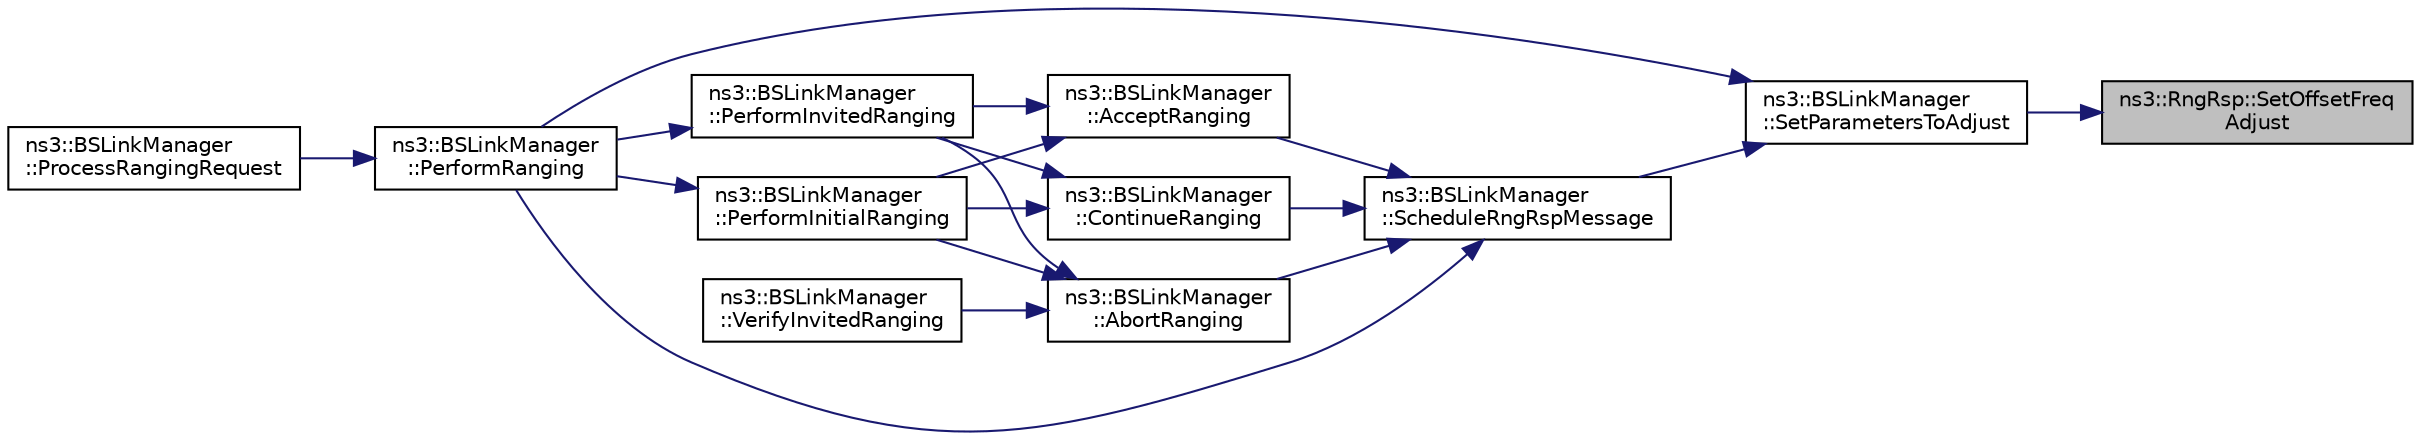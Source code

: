 digraph "ns3::RngRsp::SetOffsetFreqAdjust"
{
 // LATEX_PDF_SIZE
  edge [fontname="Helvetica",fontsize="10",labelfontname="Helvetica",labelfontsize="10"];
  node [fontname="Helvetica",fontsize="10",shape=record];
  rankdir="RL";
  Node1 [label="ns3::RngRsp::SetOffsetFreq\lAdjust",height=0.2,width=0.4,color="black", fillcolor="grey75", style="filled", fontcolor="black",tooltip="set the relative change in transmission frequency that the SS should take in order to better match th..."];
  Node1 -> Node2 [dir="back",color="midnightblue",fontsize="10",style="solid",fontname="Helvetica"];
  Node2 [label="ns3::BSLinkManager\l::SetParametersToAdjust",height=0.2,width=0.4,color="black", fillcolor="white", style="filled",URL="$classns3_1_1_b_s_link_manager.html#aaf3edf52fbc826d504c521f5303f309f",tooltip="Set parameters to adjust function."];
  Node2 -> Node3 [dir="back",color="midnightblue",fontsize="10",style="solid",fontname="Helvetica"];
  Node3 [label="ns3::BSLinkManager\l::PerformRanging",height=0.2,width=0.4,color="black", fillcolor="white", style="filled",URL="$classns3_1_1_b_s_link_manager.html#ae23a1b4507b6fc812727c1ab064c95ae",tooltip="Perform ranging function."];
  Node3 -> Node4 [dir="back",color="midnightblue",fontsize="10",style="solid",fontname="Helvetica"];
  Node4 [label="ns3::BSLinkManager\l::ProcessRangingRequest",height=0.2,width=0.4,color="black", fillcolor="white", style="filled",URL="$classns3_1_1_b_s_link_manager.html#a26c81a16faddfeedbe19e47f4158fbb0",tooltip="process a ranging request message"];
  Node2 -> Node5 [dir="back",color="midnightblue",fontsize="10",style="solid",fontname="Helvetica"];
  Node5 [label="ns3::BSLinkManager\l::ScheduleRngRspMessage",height=0.2,width=0.4,color="black", fillcolor="white", style="filled",URL="$classns3_1_1_b_s_link_manager.html#a80ee98e2b166372c03c840b8904e062a",tooltip="Schedule range response message function."];
  Node5 -> Node6 [dir="back",color="midnightblue",fontsize="10",style="solid",fontname="Helvetica"];
  Node6 [label="ns3::BSLinkManager\l::AbortRanging",height=0.2,width=0.4,color="black", fillcolor="white", style="filled",URL="$classns3_1_1_b_s_link_manager.html#a4ff9f6b3fd2578e415c83f604ab88b4e",tooltip="Abort ranging function."];
  Node6 -> Node7 [dir="back",color="midnightblue",fontsize="10",style="solid",fontname="Helvetica"];
  Node7 [label="ns3::BSLinkManager\l::PerformInitialRanging",height=0.2,width=0.4,color="black", fillcolor="white", style="filled",URL="$classns3_1_1_b_s_link_manager.html#a8c97286c0b9d58f6b175e7f4e82ccd36",tooltip="Perform initial ranging function."];
  Node7 -> Node3 [dir="back",color="midnightblue",fontsize="10",style="solid",fontname="Helvetica"];
  Node6 -> Node8 [dir="back",color="midnightblue",fontsize="10",style="solid",fontname="Helvetica"];
  Node8 [label="ns3::BSLinkManager\l::PerformInvitedRanging",height=0.2,width=0.4,color="black", fillcolor="white", style="filled",URL="$classns3_1_1_b_s_link_manager.html#a094fa709f5eaa532b959808967b65464",tooltip="Perform inivted ranging function."];
  Node8 -> Node3 [dir="back",color="midnightblue",fontsize="10",style="solid",fontname="Helvetica"];
  Node6 -> Node9 [dir="back",color="midnightblue",fontsize="10",style="solid",fontname="Helvetica"];
  Node9 [label="ns3::BSLinkManager\l::VerifyInvitedRanging",height=0.2,width=0.4,color="black", fillcolor="white", style="filled",URL="$classns3_1_1_b_s_link_manager.html#a60a535b46cf80dcc0bfbd5132cb2da85",tooltip="Verifies at the end of an invited ranging interval if SS sent ranging message in it or not."];
  Node5 -> Node10 [dir="back",color="midnightblue",fontsize="10",style="solid",fontname="Helvetica"];
  Node10 [label="ns3::BSLinkManager\l::AcceptRanging",height=0.2,width=0.4,color="black", fillcolor="white", style="filled",URL="$classns3_1_1_b_s_link_manager.html#abeb3786d298e966245b505f706c6c98a",tooltip="Accept ranging function."];
  Node10 -> Node7 [dir="back",color="midnightblue",fontsize="10",style="solid",fontname="Helvetica"];
  Node10 -> Node8 [dir="back",color="midnightblue",fontsize="10",style="solid",fontname="Helvetica"];
  Node5 -> Node11 [dir="back",color="midnightblue",fontsize="10",style="solid",fontname="Helvetica"];
  Node11 [label="ns3::BSLinkManager\l::ContinueRanging",height=0.2,width=0.4,color="black", fillcolor="white", style="filled",URL="$classns3_1_1_b_s_link_manager.html#abb7f2a1602887788e0a8d9346a76fd9c",tooltip="Continue ranging function."];
  Node11 -> Node7 [dir="back",color="midnightblue",fontsize="10",style="solid",fontname="Helvetica"];
  Node11 -> Node8 [dir="back",color="midnightblue",fontsize="10",style="solid",fontname="Helvetica"];
  Node5 -> Node3 [dir="back",color="midnightblue",fontsize="10",style="solid",fontname="Helvetica"];
}
